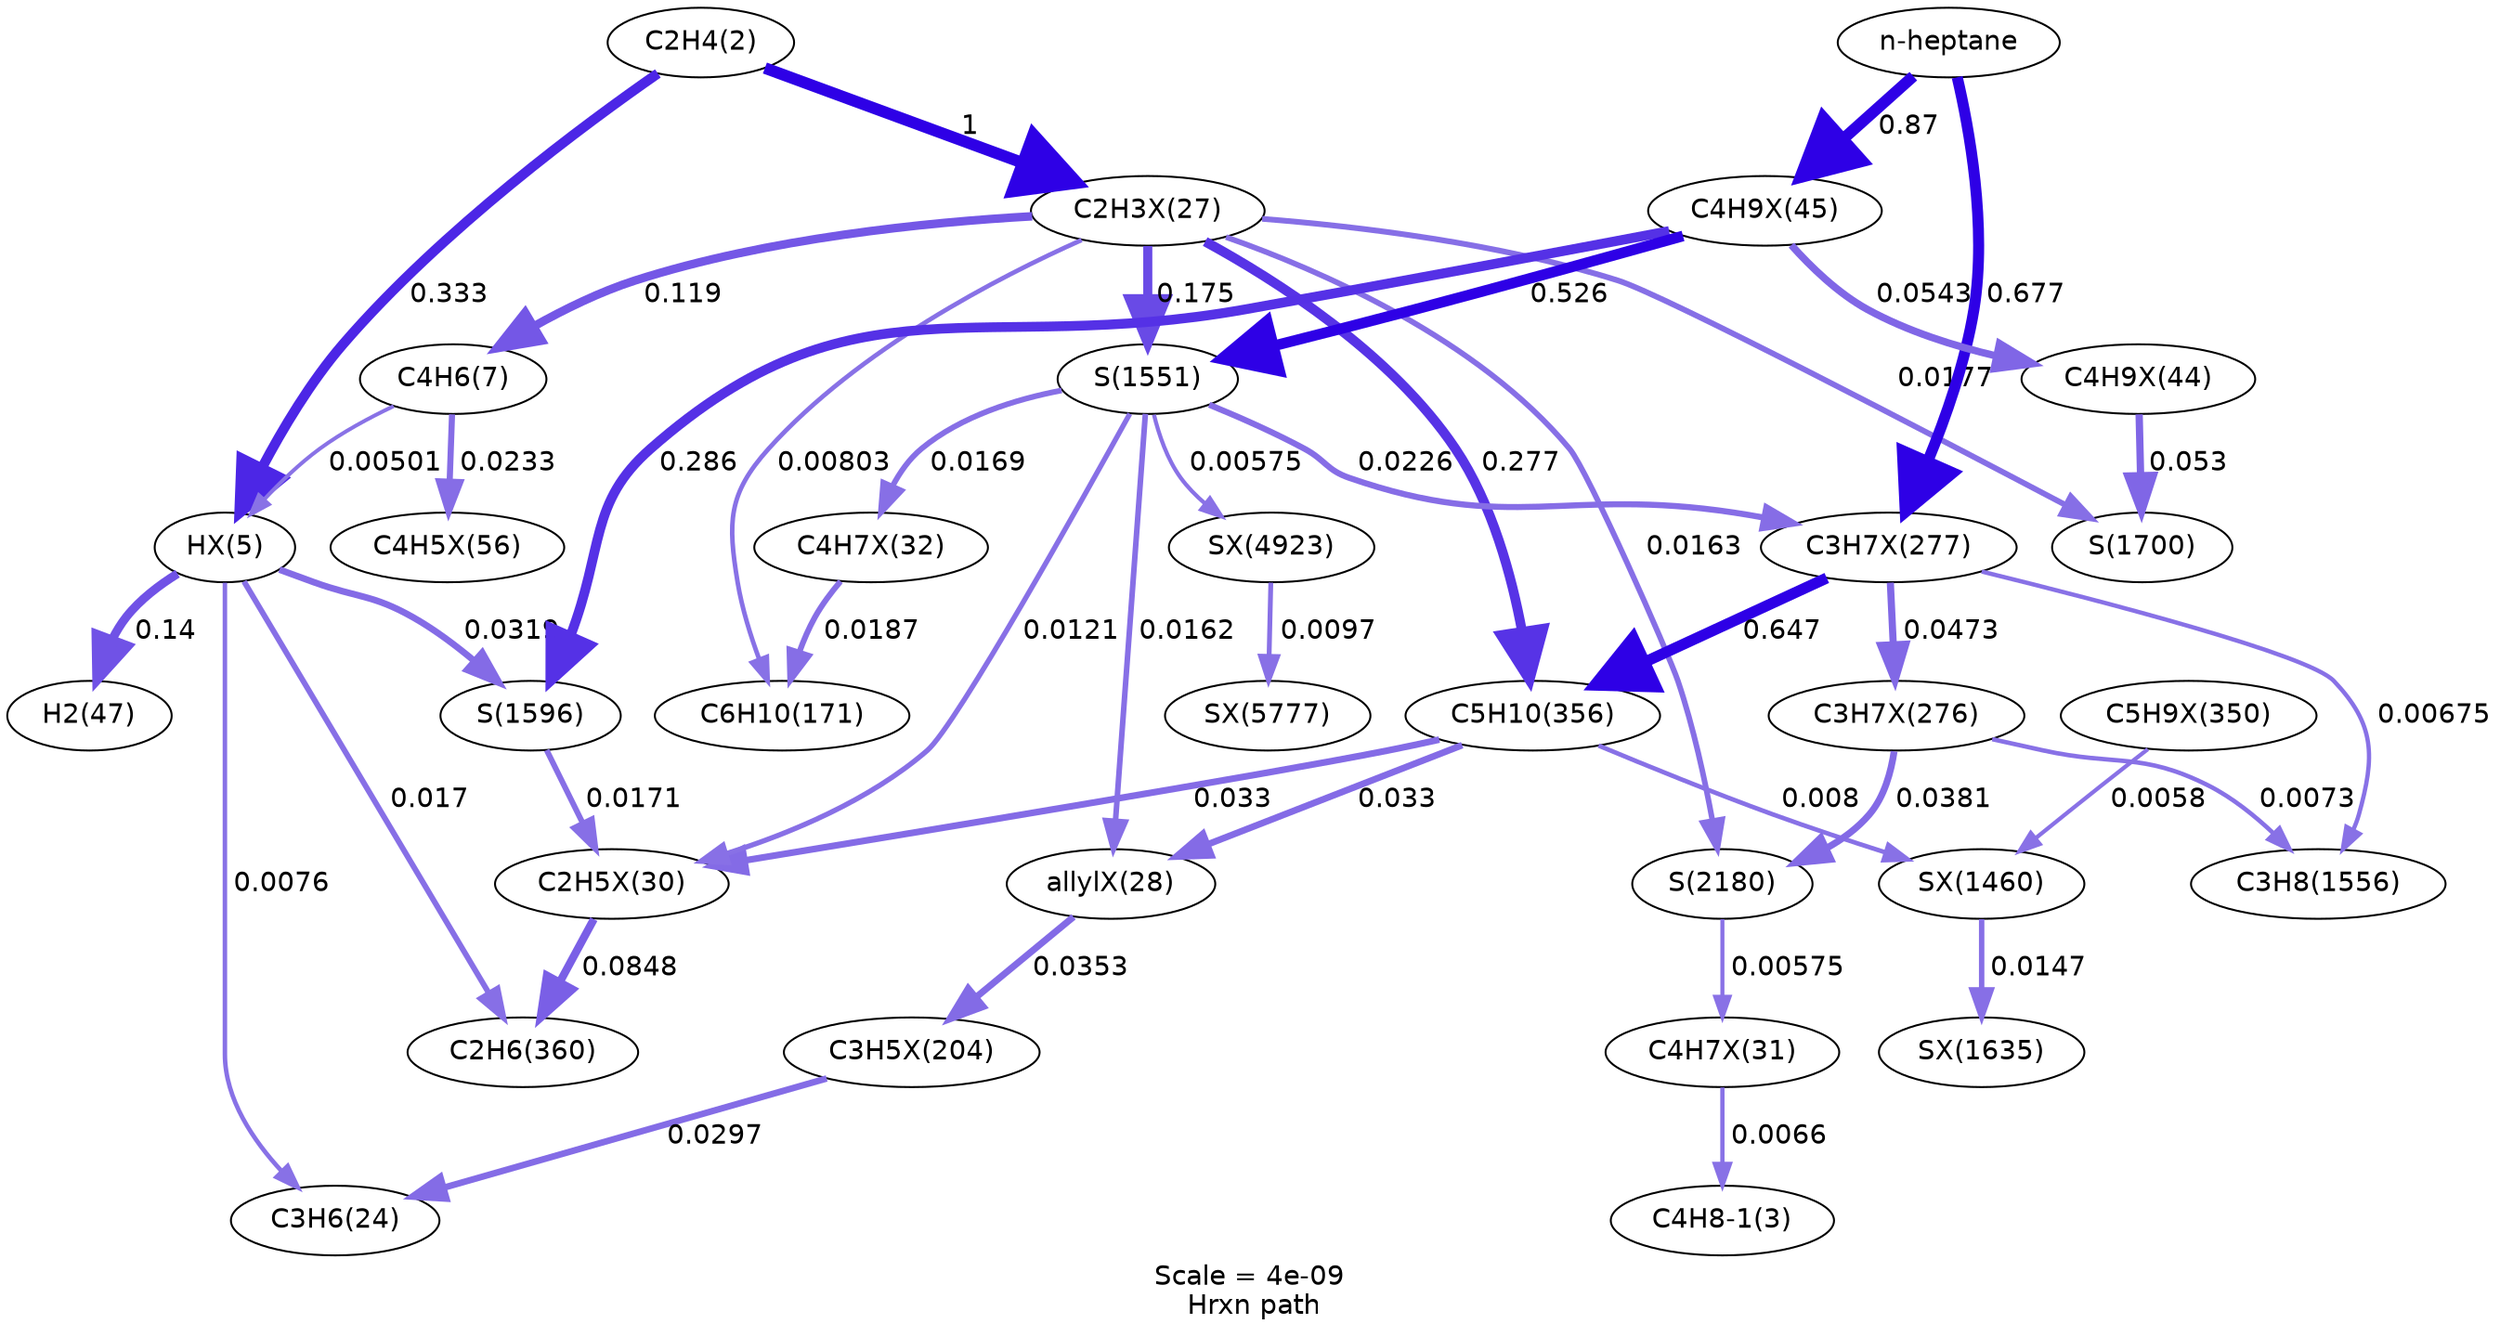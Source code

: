 digraph reaction_paths {
center=1;
s5 -> s67[fontname="Helvetica", style="setlinewidth(5.17)", arrowsize=2.59, color="0.7, 0.833, 0.9"
, label=" 0.333"];
s5 -> s68[fontname="Helvetica", style="setlinewidth(6)", arrowsize=3, color="0.7, 1.5, 0.9"
, label=" 1"];
s67 -> s11[fontname="Helvetica", style="setlinewidth(4.52)", arrowsize=2.26, color="0.7, 0.64, 0.9"
, label=" 0.14"];
s8 -> s67[fontname="Helvetica", style="setlinewidth(2)", arrowsize=1, color="0.7, 0.505, 0.9"
, label=" 0.00501"];
s67 -> s10[fontname="Helvetica", style="setlinewidth(2.32)", arrowsize=1.16, color="0.7, 0.508, 0.9"
, label=" 0.0076"];
s67 -> s29[fontname="Helvetica", style="setlinewidth(2.92)", arrowsize=1.46, color="0.7, 0.517, 0.9"
, label=" 0.017"];
s67 -> s37[fontname="Helvetica", style="setlinewidth(3.4)", arrowsize=1.7, color="0.7, 0.532, 0.9"
, label=" 0.0319"];
s68 -> s8[fontname="Helvetica", style="setlinewidth(4.39)", arrowsize=2.2, color="0.7, 0.619, 0.9"
, label=" 0.119"];
s68 -> s13[fontname="Helvetica", style="setlinewidth(2.36)", arrowsize=1.18, color="0.7, 0.508, 0.9"
, label=" 0.00803"];
s68 -> s27[fontname="Helvetica", style="setlinewidth(5.03)", arrowsize=2.52, color="0.7, 0.777, 0.9"
, label=" 0.277"];
s68 -> s33[fontname="Helvetica", style="setlinewidth(4.69)", arrowsize=2.34, color="0.7, 0.675, 0.9"
, label=" 0.175"];
s68 -> s49[fontname="Helvetica", style="setlinewidth(2.89)", arrowsize=1.45, color="0.7, 0.516, 0.9"
, label=" 0.0163"];
s68 -> s45[fontname="Helvetica", style="setlinewidth(2.95)", arrowsize=1.48, color="0.7, 0.518, 0.9"
, label=" 0.0177"];
s8 -> s84[fontname="Helvetica", style="setlinewidth(3.16)", arrowsize=1.58, color="0.7, 0.523, 0.9"
, label=" 0.0233"];
s72 -> s6[fontname="Helvetica", style="setlinewidth(2.21)", arrowsize=1.11, color="0.7, 0.507, 0.9"
, label=" 0.0066"];
s73 -> s13[fontname="Helvetica", style="setlinewidth(3)", arrowsize=1.5, color="0.7, 0.519, 0.9"
, label=" 0.0187"];
s33 -> s73[fontname="Helvetica", style="setlinewidth(2.92)", arrowsize=1.46, color="0.7, 0.517, 0.9"
, label=" 0.0169"];
s69 -> s105[fontname="Helvetica", style="setlinewidth(3.48)", arrowsize=1.74, color="0.7, 0.535, 0.9"
, label=" 0.0353"];
s27 -> s69[fontname="Helvetica", style="setlinewidth(3.42)", arrowsize=1.71, color="0.7, 0.533, 0.9"
, label=" 0.033"];
s33 -> s69[fontname="Helvetica", style="setlinewidth(2.89)", arrowsize=1.44, color="0.7, 0.516, 0.9"
, label=" 0.0162"];
s105 -> s10[fontname="Helvetica", style="setlinewidth(3.35)", arrowsize=1.67, color="0.7, 0.53, 0.9"
, label=" 0.0297"];
s71 -> s29[fontname="Helvetica", style="setlinewidth(4.14)", arrowsize=2.07, color="0.7, 0.585, 0.9"
, label=" 0.0848"];
s27 -> s71[fontname="Helvetica", style="setlinewidth(3.42)", arrowsize=1.71, color="0.7, 0.533, 0.9"
, label=" 0.033"];
s27 -> s158[fontname="Helvetica", style="setlinewidth(2.35)", arrowsize=1.18, color="0.7, 0.508, 0.9"
, label=" 0.008"];
s110 -> s27[fontname="Helvetica", style="setlinewidth(5.67)", arrowsize=2.84, color="0.7, 1.15, 0.9"
, label=" 0.647"];
s37 -> s71[fontname="Helvetica", style="setlinewidth(2.93)", arrowsize=1.47, color="0.7, 0.517, 0.9"
, label=" 0.0171"];
s33 -> s71[fontname="Helvetica", style="setlinewidth(2.67)", arrowsize=1.33, color="0.7, 0.512, 0.9"
, label=" 0.0121"];
s118 -> s158[fontname="Helvetica", style="setlinewidth(2.11)", arrowsize=1.06, color="0.7, 0.506, 0.9"
, label=" 0.0058"];
s158 -> s164[fontname="Helvetica", style="setlinewidth(2.81)", arrowsize=1.41, color="0.7, 0.515, 0.9"
, label=" 0.0147"];
s110 -> s35[fontname="Helvetica", style="setlinewidth(2.23)", arrowsize=1.11, color="0.7, 0.507, 0.9"
, label=" 0.00675"];
s0 -> s110[fontname="Helvetica", style="setlinewidth(5.71)", arrowsize=2.85, color="0.7, 1.18, 0.9"
, label=" 0.677"];
s33 -> s110[fontname="Helvetica", style="setlinewidth(3.14)", arrowsize=1.57, color="0.7, 0.523, 0.9"
, label=" 0.0226"];
s110 -> s109[fontname="Helvetica", style="setlinewidth(3.7)", arrowsize=1.85, color="0.7, 0.547, 0.9"
, label=" 0.0473"];
s49 -> s72[fontname="Helvetica", style="setlinewidth(2.1)", arrowsize=1.05, color="0.7, 0.506, 0.9"
, label=" 0.00575"];
s80 -> s37[fontname="Helvetica", style="setlinewidth(5.05)", arrowsize=2.53, color="0.7, 0.786, 0.9"
, label=" 0.286"];
s109 -> s35[fontname="Helvetica", style="setlinewidth(2.29)", arrowsize=1.14, color="0.7, 0.507, 0.9"
, label=" 0.0073"];
s0 -> s80[fontname="Helvetica", style="setlinewidth(5.9)", arrowsize=2.95, color="0.7, 1.37, 0.9"
, label=" 0.87"];
s80 -> s33[fontname="Helvetica", style="setlinewidth(5.52)", arrowsize=2.76, color="0.7, 1.03, 0.9"
, label=" 0.526"];
s80 -> s79[fontname="Helvetica", style="setlinewidth(3.8)", arrowsize=1.9, color="0.7, 0.554, 0.9"
, label=" 0.0543"];
s33 -> s227[fontname="Helvetica", style="setlinewidth(2.11)", arrowsize=1.05, color="0.7, 0.506, 0.9"
, label=" 0.00575"];
s109 -> s49[fontname="Helvetica", style="setlinewidth(3.53)", arrowsize=1.77, color="0.7, 0.538, 0.9"
, label=" 0.0381"];
s79 -> s45[fontname="Helvetica", style="setlinewidth(3.78)", arrowsize=1.89, color="0.7, 0.553, 0.9"
, label=" 0.053"];
s227 -> s232[fontname="Helvetica", style="setlinewidth(2.5)", arrowsize=1.25, color="0.7, 0.51, 0.9"
, label=" 0.0097"];
s0 [ fontname="Helvetica", label="n-heptane"];
s5 [ fontname="Helvetica", label="C2H4(2)"];
s6 [ fontname="Helvetica", label="C4H8-1(3)"];
s8 [ fontname="Helvetica", label="C4H6(7)"];
s10 [ fontname="Helvetica", label="C3H6(24)"];
s11 [ fontname="Helvetica", label="H2(47)"];
s13 [ fontname="Helvetica", label="C6H10(171)"];
s27 [ fontname="Helvetica", label="C5H10(356)"];
s29 [ fontname="Helvetica", label="C2H6(360)"];
s33 [ fontname="Helvetica", label="S(1551)"];
s35 [ fontname="Helvetica", label="C3H8(1556)"];
s37 [ fontname="Helvetica", label="S(1596)"];
s45 [ fontname="Helvetica", label="S(1700)"];
s49 [ fontname="Helvetica", label="S(2180)"];
s67 [ fontname="Helvetica", label="HX(5)"];
s68 [ fontname="Helvetica", label="C2H3X(27)"];
s69 [ fontname="Helvetica", label="allylX(28)"];
s71 [ fontname="Helvetica", label="C2H5X(30)"];
s72 [ fontname="Helvetica", label="C4H7X(31)"];
s73 [ fontname="Helvetica", label="C4H7X(32)"];
s79 [ fontname="Helvetica", label="C4H9X(44)"];
s80 [ fontname="Helvetica", label="C4H9X(45)"];
s84 [ fontname="Helvetica", label="C4H5X(56)"];
s105 [ fontname="Helvetica", label="C3H5X(204)"];
s109 [ fontname="Helvetica", label="C3H7X(276)"];
s110 [ fontname="Helvetica", label="C3H7X(277)"];
s118 [ fontname="Helvetica", label="C5H9X(350)"];
s158 [ fontname="Helvetica", label="SX(1460)"];
s164 [ fontname="Helvetica", label="SX(1635)"];
s227 [ fontname="Helvetica", label="SX(4923)"];
s232 [ fontname="Helvetica", label="SX(5777)"];
 label = "Scale = 4e-09\l Hrxn path";
 fontname = "Helvetica";
}
